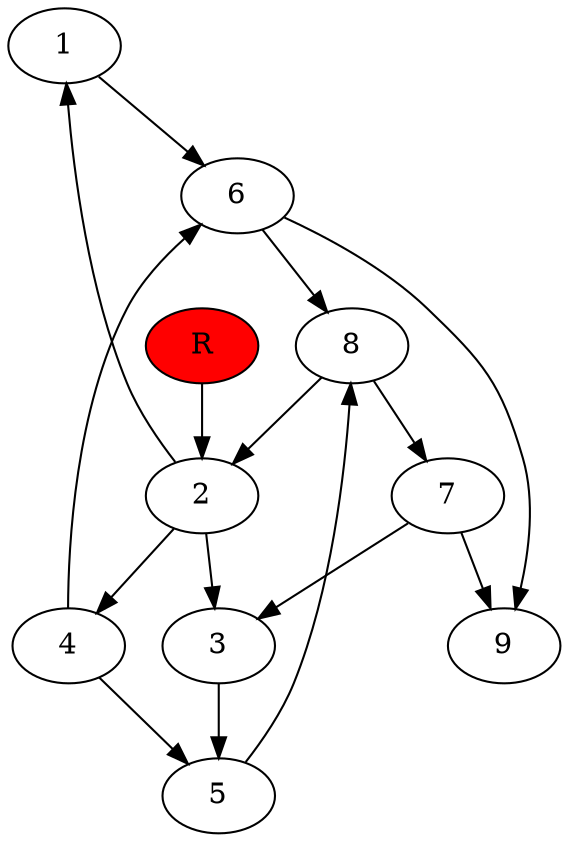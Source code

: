 digraph prb19944 {
	1
	2
	3
	4
	5
	6
	7
	8
	R [fillcolor="#ff0000" style=filled]
	1 -> 6
	2 -> 1
	2 -> 3
	2 -> 4
	3 -> 5
	4 -> 5
	4 -> 6
	5 -> 8
	6 -> 8
	6 -> 9
	7 -> 3
	7 -> 9
	8 -> 2
	8 -> 7
	R -> 2
}
